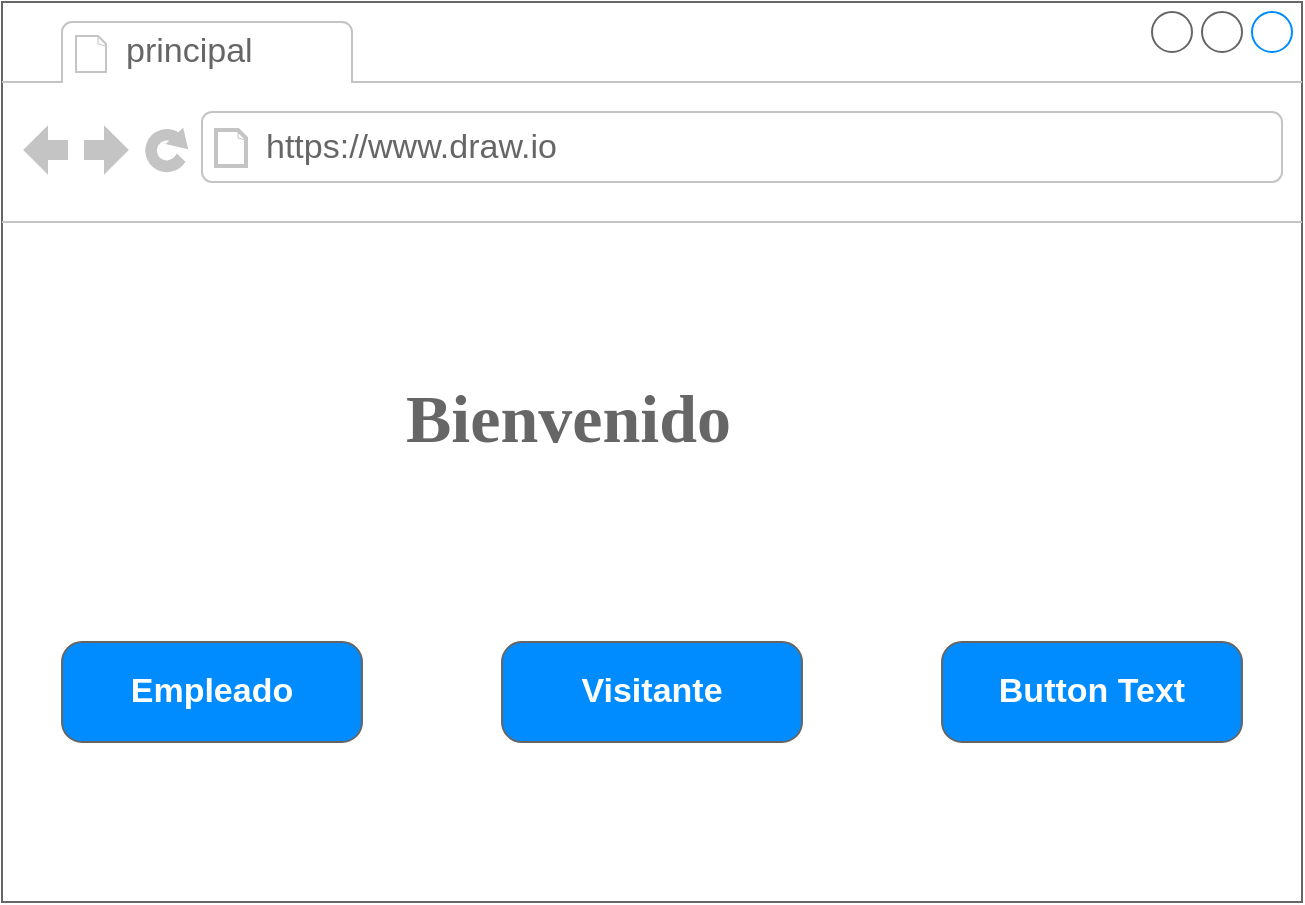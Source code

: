<mxfile version="17.4.2" type="device" pages="4"><diagram id="Tawh71bX-nFwGe6ZHgP4" name="Página-1"><mxGraphModel dx="868" dy="593" grid="1" gridSize="10" guides="1" tooltips="1" connect="1" arrows="1" fold="1" page="1" pageScale="1" pageWidth="827" pageHeight="1169" math="0" shadow="0"><root><mxCell id="0"/><mxCell id="1" parent="0"/><mxCell id="ea-DU8dyexdEUD2pb2La-1" value="" style="strokeWidth=1;shadow=0;dashed=0;align=center;html=1;shape=mxgraph.mockup.containers.browserWindow;rSize=0;strokeColor=#666666;strokeColor2=#008cff;strokeColor3=#c4c4c4;mainText=,;recursiveResize=0;" parent="1" vertex="1"><mxGeometry x="40" y="20" width="650" height="450" as="geometry"/></mxCell><mxCell id="ea-DU8dyexdEUD2pb2La-2" value="principal" style="strokeWidth=1;shadow=0;dashed=0;align=center;html=1;shape=mxgraph.mockup.containers.anchor;fontSize=17;fontColor=#666666;align=left;" parent="ea-DU8dyexdEUD2pb2La-1" vertex="1"><mxGeometry x="60" y="12" width="110" height="26" as="geometry"/></mxCell><mxCell id="ea-DU8dyexdEUD2pb2La-3" value="https://www.draw.io" style="strokeWidth=1;shadow=0;dashed=0;align=center;html=1;shape=mxgraph.mockup.containers.anchor;rSize=0;fontSize=17;fontColor=#666666;align=left;" parent="ea-DU8dyexdEUD2pb2La-1" vertex="1"><mxGeometry x="130" y="60" width="250" height="26" as="geometry"/></mxCell><mxCell id="ea-DU8dyexdEUD2pb2La-5" value="&lt;h1&gt;&lt;font face=&quot;Georgia&quot;&gt;Bienvenido&amp;nbsp;&lt;/font&gt;&lt;/h1&gt;" style="strokeWidth=1;shadow=0;dashed=0;align=center;html=1;shape=mxgraph.mockup.text.bulletedList;textColor=#666666;mainText=,,,,;textSize=17;bulletStyle=none;strokeColor=none;fillColor=none;align=left;verticalAlign=top;fontSize=17;fontColor=#666666;" parent="ea-DU8dyexdEUD2pb2La-1" vertex="1"><mxGeometry x="200" y="157.5" width="150" height="52.5" as="geometry"/></mxCell><mxCell id="ea-DU8dyexdEUD2pb2La-6" value="Empleado" style="strokeWidth=1;shadow=0;dashed=0;align=center;html=1;shape=mxgraph.mockup.buttons.button;strokeColor=#666666;fontColor=#ffffff;mainText=;buttonStyle=round;fontSize=17;fontStyle=1;fillColor=#008cff;whiteSpace=wrap;" parent="ea-DU8dyexdEUD2pb2La-1" vertex="1"><mxGeometry x="30" y="320" width="150" height="50" as="geometry"/></mxCell><mxCell id="ea-DU8dyexdEUD2pb2La-9" value="Button Text" style="strokeWidth=1;shadow=0;dashed=0;align=center;html=1;shape=mxgraph.mockup.buttons.button;strokeColor=#666666;fontColor=#ffffff;mainText=;buttonStyle=round;fontSize=17;fontStyle=1;fillColor=#008cff;whiteSpace=wrap;" parent="ea-DU8dyexdEUD2pb2La-1" vertex="1"><mxGeometry x="470" y="320" width="150" height="50" as="geometry"/></mxCell><mxCell id="ea-DU8dyexdEUD2pb2La-8" value="Visitante" style="strokeWidth=1;shadow=0;dashed=0;align=center;html=1;shape=mxgraph.mockup.buttons.button;strokeColor=#666666;fontColor=#ffffff;mainText=;buttonStyle=round;fontSize=17;fontStyle=1;fillColor=#008cff;whiteSpace=wrap;" parent="ea-DU8dyexdEUD2pb2La-1" vertex="1"><mxGeometry x="250" y="320" width="150" height="50" as="geometry"/></mxCell></root></mxGraphModel></diagram><diagram id="M00fVxVZFKAnQrOrDlRT" name="Página-2"><mxGraphModel dx="868" dy="593" grid="1" gridSize="10" guides="1" tooltips="1" connect="1" arrows="1" fold="1" page="1" pageScale="1" pageWidth="827" pageHeight="1169" math="0" shadow="0"><root><mxCell id="21Q4x4sZBLbjvsbfnH2i-0"/><mxCell id="21Q4x4sZBLbjvsbfnH2i-1" parent="21Q4x4sZBLbjvsbfnH2i-0"/><mxCell id="21Q4x4sZBLbjvsbfnH2i-2" value="" style="strokeWidth=1;shadow=0;dashed=0;align=center;html=1;shape=mxgraph.mockup.containers.browserWindow;rSize=0;strokeColor=#666666;strokeColor2=#008cff;strokeColor3=#c4c4c4;mainText=,;recursiveResize=0;" parent="21Q4x4sZBLbjvsbfnH2i-1" vertex="1"><mxGeometry x="50" y="40" width="750" height="510" as="geometry"/></mxCell><mxCell id="21Q4x4sZBLbjvsbfnH2i-3" value="empleado" style="strokeWidth=1;shadow=0;dashed=0;align=center;html=1;shape=mxgraph.mockup.containers.anchor;fontSize=17;fontColor=#666666;align=left;" parent="21Q4x4sZBLbjvsbfnH2i-2" vertex="1"><mxGeometry x="60" y="12" width="110" height="26" as="geometry"/></mxCell><mxCell id="21Q4x4sZBLbjvsbfnH2i-4" value="https://www.draw.io" style="strokeWidth=1;shadow=0;dashed=0;align=center;html=1;shape=mxgraph.mockup.containers.anchor;rSize=0;fontSize=17;fontColor=#666666;align=left;" parent="21Q4x4sZBLbjvsbfnH2i-2" vertex="1"><mxGeometry x="130" y="60" width="250" height="26" as="geometry"/></mxCell><mxCell id="Wf5j_3yJFRrofNSgaO7--0" value="" style="strokeWidth=1;shadow=0;dashed=0;align=center;html=1;shape=mxgraph.mockup.forms.rrect;rSize=0;strokeColor=#999999;fillColor=#ffffff;" vertex="1" parent="21Q4x4sZBLbjvsbfnH2i-2"><mxGeometry x="230" y="140" width="240" height="330" as="geometry"/></mxCell><mxCell id="Wf5j_3yJFRrofNSgaO7--1" value="Sign In" style="strokeWidth=1;shadow=0;dashed=0;align=center;html=1;shape=mxgraph.mockup.forms.anchor;fontSize=12;fontColor=#666666;align=left;resizeWidth=1;spacingLeft=0;" vertex="1" parent="Wf5j_3yJFRrofNSgaO7--0"><mxGeometry width="120" height="20" relative="1" as="geometry"><mxPoint x="10" y="10" as="offset"/></mxGeometry></mxCell><mxCell id="Wf5j_3yJFRrofNSgaO7--2" value="" style="shape=line;strokeColor=#ddeeff;strokeWidth=2;html=1;resizeWidth=1;" vertex="1" parent="Wf5j_3yJFRrofNSgaO7--0"><mxGeometry width="216" height="10" relative="1" as="geometry"><mxPoint x="10" y="30" as="offset"/></mxGeometry></mxCell><mxCell id="Wf5j_3yJFRrofNSgaO7--3" value="User Name:" style="strokeWidth=1;shadow=0;dashed=0;align=center;html=1;shape=mxgraph.mockup.forms.anchor;fontSize=12;fontColor=#666666;align=left;resizeWidth=1;spacingLeft=0;" vertex="1" parent="Wf5j_3yJFRrofNSgaO7--0"><mxGeometry width="120" height="20" relative="1" as="geometry"><mxPoint x="10" y="40" as="offset"/></mxGeometry></mxCell><mxCell id="Wf5j_3yJFRrofNSgaO7--4" value="johndoe" style="strokeWidth=1;shadow=0;dashed=0;align=center;html=1;shape=mxgraph.mockup.forms.rrect;rSize=0;strokeColor=#999999;fontColor=#666666;align=left;spacingLeft=5;resizeWidth=1;" vertex="1" parent="Wf5j_3yJFRrofNSgaO7--0"><mxGeometry width="180" height="25" relative="1" as="geometry"><mxPoint x="10" y="60" as="offset"/></mxGeometry></mxCell><mxCell id="Wf5j_3yJFRrofNSgaO7--5" value="Password:" style="strokeWidth=1;shadow=0;dashed=0;align=center;html=1;shape=mxgraph.mockup.forms.anchor;fontSize=12;fontColor=#666666;align=left;resizeWidth=1;spacingLeft=0;" vertex="1" parent="Wf5j_3yJFRrofNSgaO7--0"><mxGeometry width="120" height="20" relative="1" as="geometry"><mxPoint x="10" y="95" as="offset"/></mxGeometry></mxCell><mxCell id="Wf5j_3yJFRrofNSgaO7--6" value="********" style="strokeWidth=1;shadow=0;dashed=0;align=center;html=1;shape=mxgraph.mockup.forms.rrect;rSize=0;strokeColor=#999999;fontColor=#666666;align=left;spacingLeft=5;resizeWidth=1;" vertex="1" parent="Wf5j_3yJFRrofNSgaO7--0"><mxGeometry width="180" height="25" relative="1" as="geometry"><mxPoint x="10" y="115" as="offset"/></mxGeometry></mxCell><mxCell id="Wf5j_3yJFRrofNSgaO7--7" value="SIGN IN" style="strokeWidth=1;shadow=0;dashed=0;align=center;html=1;shape=mxgraph.mockup.forms.rrect;rSize=5;strokeColor=none;fontColor=#ffffff;fillColor=#66bbff;fontSize=16;fontStyle=1;" vertex="1" parent="Wf5j_3yJFRrofNSgaO7--0"><mxGeometry y="1" width="80" height="30" relative="1" as="geometry"><mxPoint x="20" y="-150" as="offset"/></mxGeometry></mxCell><mxCell id="Wf5j_3yJFRrofNSgaO7--8" value="Forgot Password?" style="strokeWidth=1;shadow=0;dashed=0;align=center;html=1;shape=mxgraph.mockup.forms.anchor;fontSize=12;fontColor=#9999ff;align=left;spacingLeft=0;fontStyle=4;resizeWidth=1;" vertex="1" parent="Wf5j_3yJFRrofNSgaO7--0"><mxGeometry y="1" width="180" height="20" relative="1" as="geometry"><mxPoint x="10" y="-110" as="offset"/></mxGeometry></mxCell><mxCell id="Wf5j_3yJFRrofNSgaO7--9" value="" style="shape=line;strokeColor=#ddeeff;strokeWidth=2;html=1;resizeWidth=1;" vertex="1" parent="Wf5j_3yJFRrofNSgaO7--0"><mxGeometry y="1" width="216" height="10" relative="1" as="geometry"><mxPoint x="10" y="-90" as="offset"/></mxGeometry></mxCell><mxCell id="Wf5j_3yJFRrofNSgaO7--10" value="New User" style="strokeWidth=1;shadow=0;dashed=0;align=center;html=1;shape=mxgraph.mockup.forms.anchor;fontSize=12;fontColor=#666666;align=left;spacingLeft=0;resizeWidth=1;" vertex="1" parent="Wf5j_3yJFRrofNSgaO7--0"><mxGeometry y="1" width="180" height="20" relative="1" as="geometry"><mxPoint x="10" y="-70" as="offset"/></mxGeometry></mxCell><mxCell id="Wf5j_3yJFRrofNSgaO7--11" value="SIGN UP" style="strokeWidth=1;shadow=0;dashed=0;align=center;html=1;shape=mxgraph.mockup.forms.rrect;rSize=5;strokeColor=none;fontColor=#ffffff;fillColor=#66bbff;fontSize=16;fontStyle=1;" vertex="1" parent="Wf5j_3yJFRrofNSgaO7--0"><mxGeometry y="1" width="80" height="30" relative="1" as="geometry"><mxPoint x="20" y="-50" as="offset"/></mxGeometry></mxCell></root></mxGraphModel></diagram><diagram id="i0FAFJOzjB88HHkz4uWS" name="Página-3"><mxGraphModel dx="868" dy="593" grid="1" gridSize="10" guides="1" tooltips="1" connect="1" arrows="1" fold="1" page="1" pageScale="1" pageWidth="827" pageHeight="1169" math="0" shadow="0"><root><mxCell id="0"/><mxCell id="1" parent="0"/><mxCell id="Q8sjY5XIsgCZpd4fAF_t-1" value="" style="strokeWidth=1;shadow=0;dashed=0;align=center;html=1;shape=mxgraph.mockup.containers.browserWindow;rSize=0;strokeColor=#666666;strokeColor2=#008cff;strokeColor3=#c4c4c4;mainText=,;recursiveResize=0;" vertex="1" parent="1"><mxGeometry x="20" y="30" width="780" height="530" as="geometry"/></mxCell><mxCell id="Q8sjY5XIsgCZpd4fAF_t-2" value="empleado" style="strokeWidth=1;shadow=0;dashed=0;align=center;html=1;shape=mxgraph.mockup.containers.anchor;fontSize=17;fontColor=#666666;align=left;" vertex="1" parent="Q8sjY5XIsgCZpd4fAF_t-1"><mxGeometry x="60" y="12" width="110" height="26" as="geometry"/></mxCell><mxCell id="Q8sjY5XIsgCZpd4fAF_t-3" value="https://www.draw.io" style="strokeWidth=1;shadow=0;dashed=0;align=center;html=1;shape=mxgraph.mockup.containers.anchor;rSize=0;fontSize=17;fontColor=#666666;align=left;" vertex="1" parent="Q8sjY5XIsgCZpd4fAF_t-1"><mxGeometry x="130" y="60" width="250" height="26" as="geometry"/></mxCell><mxCell id="Q8sjY5XIsgCZpd4fAF_t-4" value="Nombre:&lt;br&gt;&lt;br&gt;Genero:&lt;br&gt;&lt;br&gt;Edad:&lt;br&gt;&lt;br&gt;Fecha de nacimiento:&lt;br&gt;&lt;br&gt;Telefono:&lt;br&gt;&lt;br&gt;Departamento:&lt;br&gt;&lt;br&gt;Puesto:&lt;br&gt;&lt;br&gt;Correo:&amp;nbsp;&lt;br&gt;" style="strokeWidth=1;shadow=0;dashed=0;align=center;html=1;shape=mxgraph.mockup.text.bulletedList;textColor=#666666;mainText=,,,,;textSize=17;bulletStyle=none;strokeColor=none;fillColor=none;align=left;verticalAlign=top;fontSize=17;fontColor=#666666;" vertex="1" parent="Q8sjY5XIsgCZpd4fAF_t-1"><mxGeometry x="170" y="130" width="530" height="315" as="geometry"/></mxCell><mxCell id="Q8sjY5XIsgCZpd4fAF_t-5" value="" style="verticalLabelPosition=bottom;shadow=0;dashed=0;align=center;html=1;verticalAlign=top;strokeWidth=1;shape=mxgraph.mockup.containers.userMale;strokeColor=#666666;strokeColor2=#008cff;" vertex="1" parent="Q8sjY5XIsgCZpd4fAF_t-1"><mxGeometry x="60" y="170" width="100" height="100" as="geometry"/></mxCell><mxCell id="Q8sjY5XIsgCZpd4fAF_t-6" value="Daniel Perez" style="strokeWidth=1;shadow=0;dashed=0;align=center;html=1;shape=mxgraph.mockup.text.textBox;fontColor=#666666;align=left;fontSize=17;spacingLeft=4;spacingTop=-3;strokeColor=#666666;mainText=" vertex="1" parent="Q8sjY5XIsgCZpd4fAF_t-1"><mxGeometry x="270" y="140" width="150" height="20" as="geometry"/></mxCell><mxCell id="Q8sjY5XIsgCZpd4fAF_t-7" value="" style="strokeWidth=1;shadow=0;dashed=0;align=center;html=1;shape=mxgraph.mockup.forms.rrect;rSize=5;strokeColor=#999999;fillColor=#ffffff;" vertex="1" parent="Q8sjY5XIsgCZpd4fAF_t-1"><mxGeometry x="540" y="260" width="160" height="175" as="geometry"/></mxCell><mxCell id="Q8sjY5XIsgCZpd4fAF_t-8" value="October 1990" style="strokeWidth=1;shadow=0;dashed=0;align=center;html=1;shape=mxgraph.mockup.forms.anchor;fontColor=#999999;" vertex="1" parent="Q8sjY5XIsgCZpd4fAF_t-7"><mxGeometry x="30" y="8" width="100" height="20" as="geometry"/></mxCell><mxCell id="Q8sjY5XIsgCZpd4fAF_t-9" value="&lt;" style="strokeWidth=1;shadow=0;dashed=0;align=center;html=1;shape=mxgraph.mockup.forms.rrect;rSize=4;strokeColor=#999999;fontColor=#008cff;fontSize=19;fontStyle=1;" vertex="1" parent="Q8sjY5XIsgCZpd4fAF_t-7"><mxGeometry x="8" y="8" width="25" height="20" as="geometry"/></mxCell><mxCell id="Q8sjY5XIsgCZpd4fAF_t-10" value="&gt;" style="strokeWidth=1;shadow=0;dashed=0;align=center;html=1;shape=mxgraph.mockup.forms.rrect;rSize=4;strokeColor=#999999;fontColor=#008cff;fontSize=19;fontStyle=1;" vertex="1" parent="Q8sjY5XIsgCZpd4fAF_t-7"><mxGeometry x="127" y="8" width="25" height="20" as="geometry"/></mxCell><mxCell id="Q8sjY5XIsgCZpd4fAF_t-11" value="Mo" style="strokeWidth=1;shadow=0;dashed=0;align=center;html=1;shape=mxgraph.mockup.forms.anchor;fontColor=#999999;" vertex="1" parent="Q8sjY5XIsgCZpd4fAF_t-7"><mxGeometry x="10" y="28" width="20" height="20" as="geometry"/></mxCell><mxCell id="Q8sjY5XIsgCZpd4fAF_t-12" value="Tu" style="strokeWidth=1;shadow=0;dashed=0;align=center;html=1;shape=mxgraph.mockup.forms.anchor;fontColor=#999999;" vertex="1" parent="Q8sjY5XIsgCZpd4fAF_t-7"><mxGeometry x="30" y="28" width="20" height="20" as="geometry"/></mxCell><mxCell id="Q8sjY5XIsgCZpd4fAF_t-13" value="We" style="strokeWidth=1;shadow=0;dashed=0;align=center;html=1;shape=mxgraph.mockup.forms.anchor;fontColor=#999999;" vertex="1" parent="Q8sjY5XIsgCZpd4fAF_t-7"><mxGeometry x="50" y="28" width="20" height="20" as="geometry"/></mxCell><mxCell id="Q8sjY5XIsgCZpd4fAF_t-14" value="Th" style="strokeWidth=1;shadow=0;dashed=0;align=center;html=1;shape=mxgraph.mockup.forms.anchor;fontColor=#999999;" vertex="1" parent="Q8sjY5XIsgCZpd4fAF_t-7"><mxGeometry x="70" y="28" width="20" height="20" as="geometry"/></mxCell><mxCell id="Q8sjY5XIsgCZpd4fAF_t-15" value="Fr" style="strokeWidth=1;shadow=0;dashed=0;align=center;html=1;shape=mxgraph.mockup.forms.anchor;fontColor=#999999;" vertex="1" parent="Q8sjY5XIsgCZpd4fAF_t-7"><mxGeometry x="90" y="28" width="20" height="20" as="geometry"/></mxCell><mxCell id="Q8sjY5XIsgCZpd4fAF_t-16" value="Sa" style="strokeWidth=1;shadow=0;dashed=0;align=center;html=1;shape=mxgraph.mockup.forms.anchor;fontColor=#999999;" vertex="1" parent="Q8sjY5XIsgCZpd4fAF_t-7"><mxGeometry x="110" y="28" width="20" height="20" as="geometry"/></mxCell><mxCell id="Q8sjY5XIsgCZpd4fAF_t-17" value="Su" style="strokeWidth=1;shadow=0;dashed=0;align=center;html=1;shape=mxgraph.mockup.forms.anchor;fontColor=#999999;" vertex="1" parent="Q8sjY5XIsgCZpd4fAF_t-7"><mxGeometry x="130" y="28" width="20" height="20" as="geometry"/></mxCell><mxCell id="Q8sjY5XIsgCZpd4fAF_t-18" value="1" style="strokeWidth=1;shadow=0;dashed=0;align=center;html=1;shape=mxgraph.mockup.forms.rrect;rSize=0;strokeColor=#999999;fontColor=#999999;" vertex="1" parent="Q8sjY5XIsgCZpd4fAF_t-7"><mxGeometry x="10" y="48" width="20" height="20" as="geometry"/></mxCell><mxCell id="Q8sjY5XIsgCZpd4fAF_t-19" value="2" style="strokeWidth=1;shadow=0;dashed=0;align=center;html=1;shape=mxgraph.mockup.forms.rrect;rSize=0;strokeColor=#999999;fontColor=#999999;" vertex="1" parent="Q8sjY5XIsgCZpd4fAF_t-7"><mxGeometry x="30" y="48" width="20" height="20" as="geometry"/></mxCell><mxCell id="Q8sjY5XIsgCZpd4fAF_t-20" value="3" style="strokeWidth=1;shadow=0;dashed=0;align=center;html=1;shape=mxgraph.mockup.forms.rrect;rSize=0;strokeColor=#999999;fontColor=#999999;" vertex="1" parent="Q8sjY5XIsgCZpd4fAF_t-7"><mxGeometry x="50" y="48" width="20" height="20" as="geometry"/></mxCell><mxCell id="Q8sjY5XIsgCZpd4fAF_t-21" value="4" style="strokeWidth=1;shadow=0;dashed=0;align=center;html=1;shape=mxgraph.mockup.forms.rrect;rSize=0;strokeColor=#999999;fontColor=#999999;" vertex="1" parent="Q8sjY5XIsgCZpd4fAF_t-7"><mxGeometry x="70" y="48" width="20" height="20" as="geometry"/></mxCell><mxCell id="Q8sjY5XIsgCZpd4fAF_t-22" value="5" style="strokeWidth=1;shadow=0;dashed=0;align=center;html=1;shape=mxgraph.mockup.forms.rrect;rSize=0;strokeColor=#999999;fontColor=#999999;" vertex="1" parent="Q8sjY5XIsgCZpd4fAF_t-7"><mxGeometry x="90" y="48" width="20" height="20" as="geometry"/></mxCell><mxCell id="Q8sjY5XIsgCZpd4fAF_t-23" value="6" style="strokeWidth=1;shadow=0;dashed=0;align=center;html=1;shape=mxgraph.mockup.forms.rrect;rSize=0;strokeColor=#999999;fontColor=#999999;" vertex="1" parent="Q8sjY5XIsgCZpd4fAF_t-7"><mxGeometry x="110" y="48" width="20" height="20" as="geometry"/></mxCell><mxCell id="Q8sjY5XIsgCZpd4fAF_t-24" value="7" style="strokeWidth=1;shadow=0;dashed=0;align=center;html=1;shape=mxgraph.mockup.forms.rrect;rSize=0;strokeColor=#999999;fontColor=#999999;" vertex="1" parent="Q8sjY5XIsgCZpd4fAF_t-7"><mxGeometry x="130" y="48" width="20" height="20" as="geometry"/></mxCell><mxCell id="Q8sjY5XIsgCZpd4fAF_t-25" value="8" style="strokeWidth=1;shadow=0;dashed=0;align=center;html=1;shape=mxgraph.mockup.forms.rrect;rSize=0;strokeColor=#999999;fontColor=#999999;" vertex="1" parent="Q8sjY5XIsgCZpd4fAF_t-7"><mxGeometry x="10" y="68" width="20" height="20" as="geometry"/></mxCell><mxCell id="Q8sjY5XIsgCZpd4fAF_t-26" value="9" style="strokeWidth=1;shadow=0;dashed=0;align=center;html=1;shape=mxgraph.mockup.forms.rrect;rSize=0;strokeColor=#999999;fontColor=#999999;" vertex="1" parent="Q8sjY5XIsgCZpd4fAF_t-7"><mxGeometry x="30" y="68" width="20" height="20" as="geometry"/></mxCell><mxCell id="Q8sjY5XIsgCZpd4fAF_t-27" value="10" style="strokeWidth=1;shadow=0;dashed=0;align=center;html=1;shape=mxgraph.mockup.forms.rrect;rSize=0;strokeColor=#999999;fontColor=#999999;" vertex="1" parent="Q8sjY5XIsgCZpd4fAF_t-7"><mxGeometry x="50" y="68" width="20" height="20" as="geometry"/></mxCell><mxCell id="Q8sjY5XIsgCZpd4fAF_t-28" value="11" style="strokeWidth=1;shadow=0;dashed=0;align=center;html=1;shape=mxgraph.mockup.forms.rrect;rSize=0;strokeColor=#999999;fontColor=#999999;" vertex="1" parent="Q8sjY5XIsgCZpd4fAF_t-7"><mxGeometry x="70" y="68" width="20" height="20" as="geometry"/></mxCell><mxCell id="Q8sjY5XIsgCZpd4fAF_t-29" value="12" style="strokeWidth=1;shadow=0;dashed=0;align=center;html=1;shape=mxgraph.mockup.forms.rrect;rSize=0;strokeColor=#999999;fontColor=#999999;" vertex="1" parent="Q8sjY5XIsgCZpd4fAF_t-7"><mxGeometry x="90" y="68" width="20" height="20" as="geometry"/></mxCell><mxCell id="Q8sjY5XIsgCZpd4fAF_t-30" value="13" style="strokeWidth=1;shadow=0;dashed=0;align=center;html=1;shape=mxgraph.mockup.forms.rrect;rSize=0;strokeColor=#999999;fontColor=#999999;" vertex="1" parent="Q8sjY5XIsgCZpd4fAF_t-7"><mxGeometry x="110" y="68" width="20" height="20" as="geometry"/></mxCell><mxCell id="Q8sjY5XIsgCZpd4fAF_t-31" value="14" style="strokeWidth=1;shadow=0;dashed=0;align=center;html=1;shape=mxgraph.mockup.forms.rrect;rSize=0;strokeColor=#999999;fontColor=#999999;" vertex="1" parent="Q8sjY5XIsgCZpd4fAF_t-7"><mxGeometry x="130" y="68" width="20" height="20" as="geometry"/></mxCell><mxCell id="Q8sjY5XIsgCZpd4fAF_t-32" value="15" style="strokeWidth=1;shadow=0;dashed=0;align=center;html=1;shape=mxgraph.mockup.forms.rrect;rSize=0;strokeColor=#999999;fontColor=#999999;" vertex="1" parent="Q8sjY5XIsgCZpd4fAF_t-7"><mxGeometry x="10" y="88" width="20" height="20" as="geometry"/></mxCell><mxCell id="Q8sjY5XIsgCZpd4fAF_t-33" value="16" style="strokeWidth=1;shadow=0;dashed=0;align=center;html=1;shape=mxgraph.mockup.forms.rrect;rSize=0;strokeColor=#999999;fontColor=#999999;" vertex="1" parent="Q8sjY5XIsgCZpd4fAF_t-7"><mxGeometry x="30" y="88" width="20" height="20" as="geometry"/></mxCell><mxCell id="Q8sjY5XIsgCZpd4fAF_t-34" value="17" style="strokeWidth=1;shadow=0;dashed=0;align=center;html=1;shape=mxgraph.mockup.forms.rrect;rSize=0;strokeColor=#999999;fontColor=#999999;" vertex="1" parent="Q8sjY5XIsgCZpd4fAF_t-7"><mxGeometry x="50" y="88" width="20" height="20" as="geometry"/></mxCell><mxCell id="Q8sjY5XIsgCZpd4fAF_t-35" value="18" style="strokeWidth=1;shadow=0;dashed=0;align=center;html=1;shape=mxgraph.mockup.forms.rrect;rSize=0;strokeColor=#999999;fontColor=#999999;" vertex="1" parent="Q8sjY5XIsgCZpd4fAF_t-7"><mxGeometry x="70" y="88" width="20" height="20" as="geometry"/></mxCell><mxCell id="Q8sjY5XIsgCZpd4fAF_t-36" value="19" style="strokeWidth=1;shadow=0;dashed=0;align=center;html=1;shape=mxgraph.mockup.forms.rrect;rSize=0;strokeColor=#999999;fontColor=#999999;" vertex="1" parent="Q8sjY5XIsgCZpd4fAF_t-7"><mxGeometry x="90" y="88" width="20" height="20" as="geometry"/></mxCell><mxCell id="Q8sjY5XIsgCZpd4fAF_t-37" value="20" style="strokeWidth=1;shadow=0;dashed=0;align=center;html=1;shape=mxgraph.mockup.forms.rrect;rSize=0;strokeColor=#999999;fontColor=#999999;" vertex="1" parent="Q8sjY5XIsgCZpd4fAF_t-7"><mxGeometry x="110" y="88" width="20" height="20" as="geometry"/></mxCell><mxCell id="Q8sjY5XIsgCZpd4fAF_t-38" value="21" style="strokeWidth=1;shadow=0;dashed=0;align=center;html=1;shape=mxgraph.mockup.forms.rrect;rSize=0;strokeColor=#999999;fontColor=#999999;" vertex="1" parent="Q8sjY5XIsgCZpd4fAF_t-7"><mxGeometry x="130" y="88" width="20" height="20" as="geometry"/></mxCell><mxCell id="Q8sjY5XIsgCZpd4fAF_t-39" value="22" style="strokeWidth=1;shadow=0;dashed=0;align=center;html=1;shape=mxgraph.mockup.forms.rrect;rSize=0;strokeColor=#999999;fontColor=#999999;" vertex="1" parent="Q8sjY5XIsgCZpd4fAF_t-7"><mxGeometry x="10" y="108" width="20" height="20" as="geometry"/></mxCell><mxCell id="Q8sjY5XIsgCZpd4fAF_t-40" value="23" style="strokeWidth=1;shadow=0;dashed=0;align=center;html=1;shape=mxgraph.mockup.forms.rrect;rSize=0;strokeColor=#999999;fontColor=#999999;" vertex="1" parent="Q8sjY5XIsgCZpd4fAF_t-7"><mxGeometry x="30" y="108" width="20" height="20" as="geometry"/></mxCell><mxCell id="Q8sjY5XIsgCZpd4fAF_t-41" value="25" style="strokeWidth=1;shadow=0;dashed=0;align=center;html=1;shape=mxgraph.mockup.forms.rrect;rSize=0;strokeColor=#999999;fontColor=#999999;" vertex="1" parent="Q8sjY5XIsgCZpd4fAF_t-7"><mxGeometry x="70" y="108" width="20" height="20" as="geometry"/></mxCell><mxCell id="Q8sjY5XIsgCZpd4fAF_t-42" value="26" style="strokeWidth=1;shadow=0;dashed=0;align=center;html=1;shape=mxgraph.mockup.forms.rrect;rSize=0;strokeColor=#999999;fontColor=#999999;" vertex="1" parent="Q8sjY5XIsgCZpd4fAF_t-7"><mxGeometry x="90" y="108" width="20" height="20" as="geometry"/></mxCell><mxCell id="Q8sjY5XIsgCZpd4fAF_t-43" value="27" style="strokeWidth=1;shadow=0;dashed=0;align=center;html=1;shape=mxgraph.mockup.forms.rrect;rSize=0;strokeColor=#999999;fontColor=#999999;" vertex="1" parent="Q8sjY5XIsgCZpd4fAF_t-7"><mxGeometry x="110" y="108" width="20" height="20" as="geometry"/></mxCell><mxCell id="Q8sjY5XIsgCZpd4fAF_t-44" value="28" style="strokeWidth=1;shadow=0;dashed=0;align=center;html=1;shape=mxgraph.mockup.forms.rrect;rSize=0;strokeColor=#999999;fontColor=#999999;" vertex="1" parent="Q8sjY5XIsgCZpd4fAF_t-7"><mxGeometry x="130" y="108" width="20" height="20" as="geometry"/></mxCell><mxCell id="Q8sjY5XIsgCZpd4fAF_t-45" value="29" style="strokeWidth=1;shadow=0;dashed=0;align=center;html=1;shape=mxgraph.mockup.forms.rrect;rSize=0;strokeColor=#999999;fontColor=#999999;" vertex="1" parent="Q8sjY5XIsgCZpd4fAF_t-7"><mxGeometry x="10" y="128" width="20" height="20" as="geometry"/></mxCell><mxCell id="Q8sjY5XIsgCZpd4fAF_t-46" value="30" style="strokeWidth=1;shadow=0;dashed=0;align=center;html=1;shape=mxgraph.mockup.forms.rrect;rSize=0;strokeColor=#999999;fontColor=#999999;" vertex="1" parent="Q8sjY5XIsgCZpd4fAF_t-7"><mxGeometry x="30" y="128" width="20" height="20" as="geometry"/></mxCell><mxCell id="Q8sjY5XIsgCZpd4fAF_t-47" value="31" style="strokeWidth=1;shadow=0;dashed=0;align=center;html=1;shape=mxgraph.mockup.forms.rrect;rSize=0;strokeColor=#999999;fontColor=#999999;" vertex="1" parent="Q8sjY5XIsgCZpd4fAF_t-7"><mxGeometry x="50" y="128" width="20" height="20" as="geometry"/></mxCell><mxCell id="Q8sjY5XIsgCZpd4fAF_t-48" value="1" style="strokeWidth=1;shadow=0;dashed=0;align=center;html=1;shape=mxgraph.mockup.forms.rrect;rSize=0;strokeColor=#999999;fontColor=#999999;fillColor=#ddeeff;" vertex="1" parent="Q8sjY5XIsgCZpd4fAF_t-7"><mxGeometry x="70" y="128" width="20" height="20" as="geometry"/></mxCell><mxCell id="Q8sjY5XIsgCZpd4fAF_t-49" value="2" style="strokeWidth=1;shadow=0;dashed=0;align=center;html=1;shape=mxgraph.mockup.forms.rrect;rSize=0;strokeColor=#999999;fontColor=#999999;fillColor=#ddeeff;" vertex="1" parent="Q8sjY5XIsgCZpd4fAF_t-7"><mxGeometry x="90" y="128" width="20" height="20" as="geometry"/></mxCell><mxCell id="Q8sjY5XIsgCZpd4fAF_t-50" value="3" style="strokeWidth=1;shadow=0;dashed=0;align=center;html=1;shape=mxgraph.mockup.forms.rrect;rSize=0;strokeColor=#999999;fontColor=#999999;fillColor=#ddeeff;" vertex="1" parent="Q8sjY5XIsgCZpd4fAF_t-7"><mxGeometry x="110" y="128" width="20" height="20" as="geometry"/></mxCell><mxCell id="Q8sjY5XIsgCZpd4fAF_t-51" value="4" style="strokeWidth=1;shadow=0;dashed=0;align=center;html=1;shape=mxgraph.mockup.forms.rrect;rSize=0;strokeColor=#999999;fontColor=#999999;fillColor=#ddeeff;" vertex="1" parent="Q8sjY5XIsgCZpd4fAF_t-7"><mxGeometry x="130" y="128" width="20" height="20" as="geometry"/></mxCell><mxCell id="Q8sjY5XIsgCZpd4fAF_t-52" value="5" style="strokeWidth=1;shadow=0;dashed=0;align=center;html=1;shape=mxgraph.mockup.forms.rrect;rSize=0;strokeColor=#999999;fontColor=#999999;fillColor=#ddeeff;" vertex="1" parent="Q8sjY5XIsgCZpd4fAF_t-7"><mxGeometry x="10" y="148" width="20" height="20" as="geometry"/></mxCell><mxCell id="Q8sjY5XIsgCZpd4fAF_t-53" value="6" style="strokeWidth=1;shadow=0;dashed=0;align=center;html=1;shape=mxgraph.mockup.forms.rrect;rSize=0;strokeColor=#999999;fontColor=#999999;fillColor=#ddeeff;" vertex="1" parent="Q8sjY5XIsgCZpd4fAF_t-7"><mxGeometry x="30" y="148" width="20" height="20" as="geometry"/></mxCell><mxCell id="Q8sjY5XIsgCZpd4fAF_t-54" value="7" style="strokeWidth=1;shadow=0;dashed=0;align=center;html=1;shape=mxgraph.mockup.forms.rrect;rSize=0;strokeColor=#999999;fontColor=#999999;fillColor=#ddeeff;" vertex="1" parent="Q8sjY5XIsgCZpd4fAF_t-7"><mxGeometry x="50" y="148" width="20" height="20" as="geometry"/></mxCell><mxCell id="Q8sjY5XIsgCZpd4fAF_t-55" value="8" style="strokeWidth=1;shadow=0;dashed=0;align=center;html=1;shape=mxgraph.mockup.forms.rrect;rSize=0;strokeColor=#999999;fontColor=#999999;fillColor=#ddeeff;" vertex="1" parent="Q8sjY5XIsgCZpd4fAF_t-7"><mxGeometry x="70" y="148" width="20" height="20" as="geometry"/></mxCell><mxCell id="Q8sjY5XIsgCZpd4fAF_t-56" value="9" style="strokeWidth=1;shadow=0;dashed=0;align=center;html=1;shape=mxgraph.mockup.forms.rrect;rSize=0;strokeColor=#999999;fontColor=#999999;fillColor=#ddeeff;" vertex="1" parent="Q8sjY5XIsgCZpd4fAF_t-7"><mxGeometry x="90" y="148" width="20" height="20" as="geometry"/></mxCell><mxCell id="Q8sjY5XIsgCZpd4fAF_t-57" value="10" style="strokeWidth=1;shadow=0;dashed=0;align=center;html=1;shape=mxgraph.mockup.forms.rrect;rSize=0;strokeColor=#999999;fontColor=#999999;fillColor=#ddeeff;" vertex="1" parent="Q8sjY5XIsgCZpd4fAF_t-7"><mxGeometry x="110" y="148" width="20" height="20" as="geometry"/></mxCell><mxCell id="Q8sjY5XIsgCZpd4fAF_t-58" value="11" style="strokeWidth=1;shadow=0;dashed=0;align=center;html=1;shape=mxgraph.mockup.forms.rrect;rSize=0;strokeColor=#999999;fontColor=#999999;fillColor=#ddeeff;" vertex="1" parent="Q8sjY5XIsgCZpd4fAF_t-7"><mxGeometry x="130" y="148" width="20" height="20" as="geometry"/></mxCell><mxCell id="Q8sjY5XIsgCZpd4fAF_t-59" value="24" style="strokeWidth=1;shadow=0;dashed=0;align=center;html=1;shape=mxgraph.mockup.forms.rrect;rSize=0;strokeColor=#ff0000;fontColor=#ffffff;strokeWidth=2;fillColor=#008cff;" vertex="1" parent="Q8sjY5XIsgCZpd4fAF_t-7"><mxGeometry x="50" y="108" width="20" height="20" as="geometry"/></mxCell><mxCell id="Q8sjY5XIsgCZpd4fAF_t-65" value="daniel_perez@hotmail.com" style="strokeWidth=1;shadow=0;dashed=0;align=center;html=1;shape=mxgraph.mockup.text.textBox;fontColor=#666666;align=left;fontSize=17;spacingLeft=4;spacingTop=-3;strokeColor=#666666;mainText=" vertex="1" parent="Q8sjY5XIsgCZpd4fAF_t-1"><mxGeometry x="250" y="425" width="260" height="20" as="geometry"/></mxCell><mxCell id="Q8sjY5XIsgCZpd4fAF_t-64" value="supervisor&amp;nbsp;" style="strokeWidth=1;shadow=0;dashed=0;align=center;html=1;shape=mxgraph.mockup.text.textBox;fontColor=#666666;align=left;fontSize=17;spacingLeft=4;spacingTop=-3;strokeColor=#666666;mainText=" vertex="1" parent="Q8sjY5XIsgCZpd4fAF_t-1"><mxGeometry x="250" y="380" width="150" height="20" as="geometry"/></mxCell><mxCell id="Q8sjY5XIsgCZpd4fAF_t-63" value="Recursos Humanos" style="strokeWidth=1;shadow=0;dashed=0;align=center;html=1;shape=mxgraph.mockup.text.textBox;fontColor=#666666;align=left;fontSize=17;spacingLeft=4;spacingTop=-3;strokeColor=#666666;mainText=" vertex="1" parent="Q8sjY5XIsgCZpd4fAF_t-1"><mxGeometry x="290" y="337.5" width="160" height="20" as="geometry"/></mxCell><mxCell id="Q8sjY5XIsgCZpd4fAF_t-62" value="55 12345678" style="strokeWidth=1;shadow=0;dashed=0;align=center;html=1;shape=mxgraph.mockup.text.textBox;fontColor=#666666;align=left;fontSize=17;spacingLeft=4;spacingTop=-3;strokeColor=#666666;mainText=" vertex="1" parent="Q8sjY5XIsgCZpd4fAF_t-1"><mxGeometry x="270" y="300" width="150" height="20" as="geometry"/></mxCell><mxCell id="Q8sjY5XIsgCZpd4fAF_t-61" value="24/10/1990" style="strokeWidth=1;shadow=0;dashed=0;align=center;html=1;shape=mxgraph.mockup.text.textBox;fontColor=#666666;align=left;fontSize=17;spacingLeft=4;spacingTop=-3;strokeColor=#666666;mainText=" vertex="1" parent="Q8sjY5XIsgCZpd4fAF_t-1"><mxGeometry x="340" y="255" width="90" height="20" as="geometry"/></mxCell><mxCell id="Q8sjY5XIsgCZpd4fAF_t-60" value="23 años" style="strokeWidth=1;shadow=0;dashed=0;align=center;html=1;shape=mxgraph.mockup.text.textBox;fontColor=#666666;align=left;fontSize=17;spacingLeft=4;spacingTop=-3;strokeColor=#666666;mainText=" vertex="1" parent="Q8sjY5XIsgCZpd4fAF_t-1"><mxGeometry x="260" y="220" width="80" height="20" as="geometry"/></mxCell><mxCell id="Q8sjY5XIsgCZpd4fAF_t-66" value="Masculino" style="strokeWidth=1;shadow=0;dashed=0;align=center;html=1;shape=mxgraph.mockup.text.textBox;fontColor=#666666;align=left;fontSize=17;spacingLeft=4;spacingTop=-3;strokeColor=#666666;mainText=" vertex="1" parent="Q8sjY5XIsgCZpd4fAF_t-1"><mxGeometry x="260" y="170" width="150" height="20" as="geometry"/></mxCell><mxCell id="rohNeDmyN5_l28AECYiZ-1" value="" style="verticalLabelPosition=bottom;shadow=0;dashed=0;align=center;html=1;verticalAlign=top;strokeWidth=1;shape=mxgraph.mockup.misc.mail2;strokeColor=#999999;" vertex="1" parent="Q8sjY5XIsgCZpd4fAF_t-1"><mxGeometry x="600" y="150" width="80" height="40" as="geometry"/></mxCell></root></mxGraphModel></diagram><diagram id="0aVVryKeNMcUmpquNV59" name="Página-4"><mxGraphModel dx="914" dy="624" grid="1" gridSize="10" guides="1" tooltips="1" connect="1" arrows="1" fold="1" page="1" pageScale="1" pageWidth="827" pageHeight="1169" math="0" shadow="0"><root><mxCell id="0"/><mxCell id="1" parent="0"/><mxCell id="nfWDoW3Twg7gEpuilxV_-1" value="" style="strokeWidth=1;shadow=0;dashed=0;align=center;html=1;shape=mxgraph.mockup.containers.browserWindow;rSize=0;strokeColor=#666666;strokeColor2=#008cff;strokeColor3=#c4c4c4;mainText=,;recursiveResize=0;" vertex="1" parent="1"><mxGeometry x="29" y="5" width="781" height="595" as="geometry"/></mxCell><mxCell id="nfWDoW3Twg7gEpuilxV_-2" value="visitantes" style="strokeWidth=1;shadow=0;dashed=0;align=center;html=1;shape=mxgraph.mockup.containers.anchor;fontSize=17;fontColor=#666666;align=left;" vertex="1" parent="nfWDoW3Twg7gEpuilxV_-1"><mxGeometry x="60" y="12" width="110" height="26" as="geometry"/></mxCell><mxCell id="nfWDoW3Twg7gEpuilxV_-3" value="https://www.draw.io" style="strokeWidth=1;shadow=0;dashed=0;align=center;html=1;shape=mxgraph.mockup.containers.anchor;rSize=0;fontSize=17;fontColor=#666666;align=left;" vertex="1" parent="nfWDoW3Twg7gEpuilxV_-1"><mxGeometry x="130" y="60" width="250" height="26" as="geometry"/></mxCell><mxCell id="Lv2uu2bhfBoiMrwebq6O-1" value="generar" style="strokeWidth=1;shadow=0;dashed=0;align=center;html=1;shape=mxgraph.mockup.buttons.button;strokeColor=#666666;fontColor=#ffffff;mainText=;buttonStyle=round;fontSize=17;fontStyle=1;fillColor=#008cff;whiteSpace=wrap;" vertex="1" parent="nfWDoW3Twg7gEpuilxV_-1"><mxGeometry x="51" y="515" width="150" height="50" as="geometry"/></mxCell><mxCell id="Lv2uu2bhfBoiMrwebq6O-2" value="cancelar" style="strokeWidth=1;shadow=0;dashed=0;align=center;html=1;shape=mxgraph.mockup.buttons.button;strokeColor=#666666;fontColor=#ffffff;mainText=;buttonStyle=round;fontSize=17;fontStyle=1;fillColor=#008cff;whiteSpace=wrap;" vertex="1" parent="nfWDoW3Twg7gEpuilxV_-1"><mxGeometry x="551" y="515" width="150" height="50" as="geometry"/></mxCell><mxCell id="gdkxdd4Q75EU82n0q3YG-2" value="" style="verticalLabelPosition=bottom;shadow=0;dashed=0;align=center;html=1;verticalAlign=top;strokeWidth=1;shape=mxgraph.mockup.containers.userMale;strokeColor=#666666;strokeColor2=#008cff;" vertex="1" parent="nfWDoW3Twg7gEpuilxV_-1"><mxGeometry x="41" y="155" width="100" height="100" as="geometry"/></mxCell><mxCell id="gdkxdd4Q75EU82n0q3YG-1" value="Nombre:&lt;br&gt;&lt;br&gt;Genero:&lt;br&gt;&lt;br&gt;Edad:&lt;br&gt;&lt;br&gt;Fecha de nacimiento:&lt;br&gt;&lt;br&gt;Telefono:&lt;br&gt;&lt;br&gt;Correo:&amp;nbsp;&lt;br&gt;&lt;br&gt;Departamento:&lt;br&gt;&lt;br&gt;Con quien&lt;br&gt;&lt;br&gt;fecha de visita:&amp;nbsp; &amp;nbsp; &amp;nbsp; &amp;nbsp; &amp;nbsp; &amp;nbsp; &amp;nbsp; &amp;nbsp; &amp;nbsp; &amp;nbsp; &amp;nbsp; &amp;nbsp; &amp;nbsp; &amp;nbsp; &amp;nbsp;hora de visita:&lt;br&gt;&lt;br&gt;:" style="strokeWidth=1;shadow=0;dashed=0;align=center;html=1;shape=mxgraph.mockup.text.bulletedList;textColor=#666666;mainText=,,,,;textSize=17;bulletStyle=none;strokeColor=none;fillColor=none;align=left;verticalAlign=top;fontSize=17;fontColor=#666666;" vertex="1" parent="1"><mxGeometry x="200" y="130" width="537" height="365" as="geometry"/></mxCell><mxCell id="gdkxdd4Q75EU82n0q3YG-5" value="seleccionar" style="strokeWidth=1;shadow=0;dashed=0;align=center;html=1;shape=mxgraph.mockup.forms.comboBox;strokeColor=#999999;fillColor=#ddeeff;align=left;fillColor2=#aaddff;mainText=;fontColor=#666666;fontSize=17;spacingLeft=3;" vertex="1" parent="1"><mxGeometry x="320" y="420" width="150" height="30" as="geometry"/></mxCell><mxCell id="gdkxdd4Q75EU82n0q3YG-6" value="seleccionar" style="strokeWidth=1;shadow=0;dashed=0;align=center;html=1;shape=mxgraph.mockup.forms.comboBox;strokeColor=#999999;fillColor=#ddeeff;align=left;fillColor2=#aaddff;mainText=;fontColor=#666666;fontSize=17;spacingLeft=3;" vertex="1" parent="1"><mxGeometry x="320" y="370" width="150" height="30" as="geometry"/></mxCell><mxCell id="gdkxdd4Q75EU82n0q3YG-7" value="dd/mm/aa" style="strokeWidth=1;shadow=0;dashed=0;align=center;html=1;shape=mxgraph.mockup.text.textBox;fontColor=#666666;align=left;fontSize=17;spacingLeft=4;spacingTop=-3;strokeColor=#666666;mainText=" vertex="1" parent="1"><mxGeometry x="330" y="460" width="120" height="30" as="geometry"/></mxCell><mxCell id="gdkxdd4Q75EU82n0q3YG-9" value="selecciona" style="strokeWidth=1;shadow=0;dashed=0;align=center;html=1;shape=mxgraph.mockup.forms.comboBox;strokeColor=#999999;fillColor=#ddeeff;align=left;fillColor2=#aaddff;mainText=;fontColor=#666666;fontSize=17;spacingLeft=3;" vertex="1" parent="1"><mxGeometry x="580" y="460" width="150" height="30" as="geometry"/></mxCell><mxCell id="gdkxdd4Q75EU82n0q3YG-10" value="" style="strokeWidth=1;shadow=0;dashed=0;align=center;html=1;shape=mxgraph.mockup.forms.rrect;rSize=5;strokeColor=#999999;fillColor=#ffffff;" vertex="1" parent="1"><mxGeometry x="520" y="200" width="160" height="175" as="geometry"/></mxCell><mxCell id="gdkxdd4Q75EU82n0q3YG-11" value="October 2014" style="strokeWidth=1;shadow=0;dashed=0;align=center;html=1;shape=mxgraph.mockup.forms.anchor;fontColor=#999999;" vertex="1" parent="gdkxdd4Q75EU82n0q3YG-10"><mxGeometry x="30" y="8" width="100" height="20" as="geometry"/></mxCell><mxCell id="gdkxdd4Q75EU82n0q3YG-12" value="&lt;" style="strokeWidth=1;shadow=0;dashed=0;align=center;html=1;shape=mxgraph.mockup.forms.rrect;rSize=4;strokeColor=#999999;fontColor=#008cff;fontSize=19;fontStyle=1;" vertex="1" parent="gdkxdd4Q75EU82n0q3YG-10"><mxGeometry x="8" y="8" width="25" height="20" as="geometry"/></mxCell><mxCell id="gdkxdd4Q75EU82n0q3YG-13" value="&gt;" style="strokeWidth=1;shadow=0;dashed=0;align=center;html=1;shape=mxgraph.mockup.forms.rrect;rSize=4;strokeColor=#999999;fontColor=#008cff;fontSize=19;fontStyle=1;" vertex="1" parent="gdkxdd4Q75EU82n0q3YG-10"><mxGeometry x="127" y="8" width="25" height="20" as="geometry"/></mxCell><mxCell id="gdkxdd4Q75EU82n0q3YG-14" value="Mo" style="strokeWidth=1;shadow=0;dashed=0;align=center;html=1;shape=mxgraph.mockup.forms.anchor;fontColor=#999999;" vertex="1" parent="gdkxdd4Q75EU82n0q3YG-10"><mxGeometry x="10" y="28" width="20" height="20" as="geometry"/></mxCell><mxCell id="gdkxdd4Q75EU82n0q3YG-15" value="Tu" style="strokeWidth=1;shadow=0;dashed=0;align=center;html=1;shape=mxgraph.mockup.forms.anchor;fontColor=#999999;" vertex="1" parent="gdkxdd4Q75EU82n0q3YG-10"><mxGeometry x="30" y="28" width="20" height="20" as="geometry"/></mxCell><mxCell id="gdkxdd4Q75EU82n0q3YG-16" value="We" style="strokeWidth=1;shadow=0;dashed=0;align=center;html=1;shape=mxgraph.mockup.forms.anchor;fontColor=#999999;" vertex="1" parent="gdkxdd4Q75EU82n0q3YG-10"><mxGeometry x="50" y="28" width="20" height="20" as="geometry"/></mxCell><mxCell id="gdkxdd4Q75EU82n0q3YG-17" value="Th" style="strokeWidth=1;shadow=0;dashed=0;align=center;html=1;shape=mxgraph.mockup.forms.anchor;fontColor=#999999;" vertex="1" parent="gdkxdd4Q75EU82n0q3YG-10"><mxGeometry x="70" y="28" width="20" height="20" as="geometry"/></mxCell><mxCell id="gdkxdd4Q75EU82n0q3YG-18" value="Fr" style="strokeWidth=1;shadow=0;dashed=0;align=center;html=1;shape=mxgraph.mockup.forms.anchor;fontColor=#999999;" vertex="1" parent="gdkxdd4Q75EU82n0q3YG-10"><mxGeometry x="90" y="28" width="20" height="20" as="geometry"/></mxCell><mxCell id="gdkxdd4Q75EU82n0q3YG-19" value="Sa" style="strokeWidth=1;shadow=0;dashed=0;align=center;html=1;shape=mxgraph.mockup.forms.anchor;fontColor=#999999;" vertex="1" parent="gdkxdd4Q75EU82n0q3YG-10"><mxGeometry x="110" y="28" width="20" height="20" as="geometry"/></mxCell><mxCell id="gdkxdd4Q75EU82n0q3YG-20" value="Su" style="strokeWidth=1;shadow=0;dashed=0;align=center;html=1;shape=mxgraph.mockup.forms.anchor;fontColor=#999999;" vertex="1" parent="gdkxdd4Q75EU82n0q3YG-10"><mxGeometry x="130" y="28" width="20" height="20" as="geometry"/></mxCell><mxCell id="gdkxdd4Q75EU82n0q3YG-21" value="1" style="strokeWidth=1;shadow=0;dashed=0;align=center;html=1;shape=mxgraph.mockup.forms.rrect;rSize=0;strokeColor=#999999;fontColor=#999999;" vertex="1" parent="gdkxdd4Q75EU82n0q3YG-10"><mxGeometry x="10" y="48" width="20" height="20" as="geometry"/></mxCell><mxCell id="gdkxdd4Q75EU82n0q3YG-22" value="2" style="strokeWidth=1;shadow=0;dashed=0;align=center;html=1;shape=mxgraph.mockup.forms.rrect;rSize=0;strokeColor=#999999;fontColor=#999999;" vertex="1" parent="gdkxdd4Q75EU82n0q3YG-10"><mxGeometry x="30" y="48" width="20" height="20" as="geometry"/></mxCell><mxCell id="gdkxdd4Q75EU82n0q3YG-23" value="3" style="strokeWidth=1;shadow=0;dashed=0;align=center;html=1;shape=mxgraph.mockup.forms.rrect;rSize=0;strokeColor=#999999;fontColor=#999999;" vertex="1" parent="gdkxdd4Q75EU82n0q3YG-10"><mxGeometry x="50" y="48" width="20" height="20" as="geometry"/></mxCell><mxCell id="gdkxdd4Q75EU82n0q3YG-24" value="4" style="strokeWidth=1;shadow=0;dashed=0;align=center;html=1;shape=mxgraph.mockup.forms.rrect;rSize=0;strokeColor=#999999;fontColor=#999999;" vertex="1" parent="gdkxdd4Q75EU82n0q3YG-10"><mxGeometry x="70" y="48" width="20" height="20" as="geometry"/></mxCell><mxCell id="gdkxdd4Q75EU82n0q3YG-25" value="5" style="strokeWidth=1;shadow=0;dashed=0;align=center;html=1;shape=mxgraph.mockup.forms.rrect;rSize=0;strokeColor=#999999;fontColor=#999999;" vertex="1" parent="gdkxdd4Q75EU82n0q3YG-10"><mxGeometry x="90" y="48" width="20" height="20" as="geometry"/></mxCell><mxCell id="gdkxdd4Q75EU82n0q3YG-26" value="6" style="strokeWidth=1;shadow=0;dashed=0;align=center;html=1;shape=mxgraph.mockup.forms.rrect;rSize=0;strokeColor=#999999;fontColor=#999999;" vertex="1" parent="gdkxdd4Q75EU82n0q3YG-10"><mxGeometry x="110" y="48" width="20" height="20" as="geometry"/></mxCell><mxCell id="gdkxdd4Q75EU82n0q3YG-27" value="7" style="strokeWidth=1;shadow=0;dashed=0;align=center;html=1;shape=mxgraph.mockup.forms.rrect;rSize=0;strokeColor=#999999;fontColor=#999999;" vertex="1" parent="gdkxdd4Q75EU82n0q3YG-10"><mxGeometry x="130" y="48" width="20" height="20" as="geometry"/></mxCell><mxCell id="gdkxdd4Q75EU82n0q3YG-28" value="8" style="strokeWidth=1;shadow=0;dashed=0;align=center;html=1;shape=mxgraph.mockup.forms.rrect;rSize=0;strokeColor=#999999;fontColor=#999999;" vertex="1" parent="gdkxdd4Q75EU82n0q3YG-10"><mxGeometry x="10" y="68" width="20" height="20" as="geometry"/></mxCell><mxCell id="gdkxdd4Q75EU82n0q3YG-29" value="9" style="strokeWidth=1;shadow=0;dashed=0;align=center;html=1;shape=mxgraph.mockup.forms.rrect;rSize=0;strokeColor=#999999;fontColor=#999999;" vertex="1" parent="gdkxdd4Q75EU82n0q3YG-10"><mxGeometry x="30" y="68" width="20" height="20" as="geometry"/></mxCell><mxCell id="gdkxdd4Q75EU82n0q3YG-30" value="10" style="strokeWidth=1;shadow=0;dashed=0;align=center;html=1;shape=mxgraph.mockup.forms.rrect;rSize=0;strokeColor=#999999;fontColor=#999999;" vertex="1" parent="gdkxdd4Q75EU82n0q3YG-10"><mxGeometry x="50" y="68" width="20" height="20" as="geometry"/></mxCell><mxCell id="gdkxdd4Q75EU82n0q3YG-31" value="11" style="strokeWidth=1;shadow=0;dashed=0;align=center;html=1;shape=mxgraph.mockup.forms.rrect;rSize=0;strokeColor=#999999;fontColor=#999999;" vertex="1" parent="gdkxdd4Q75EU82n0q3YG-10"><mxGeometry x="70" y="68" width="20" height="20" as="geometry"/></mxCell><mxCell id="gdkxdd4Q75EU82n0q3YG-32" value="12" style="strokeWidth=1;shadow=0;dashed=0;align=center;html=1;shape=mxgraph.mockup.forms.rrect;rSize=0;strokeColor=#999999;fontColor=#999999;" vertex="1" parent="gdkxdd4Q75EU82n0q3YG-10"><mxGeometry x="90" y="68" width="20" height="20" as="geometry"/></mxCell><mxCell id="gdkxdd4Q75EU82n0q3YG-33" value="13" style="strokeWidth=1;shadow=0;dashed=0;align=center;html=1;shape=mxgraph.mockup.forms.rrect;rSize=0;strokeColor=#999999;fontColor=#999999;" vertex="1" parent="gdkxdd4Q75EU82n0q3YG-10"><mxGeometry x="110" y="68" width="20" height="20" as="geometry"/></mxCell><mxCell id="gdkxdd4Q75EU82n0q3YG-34" value="14" style="strokeWidth=1;shadow=0;dashed=0;align=center;html=1;shape=mxgraph.mockup.forms.rrect;rSize=0;strokeColor=#999999;fontColor=#999999;" vertex="1" parent="gdkxdd4Q75EU82n0q3YG-10"><mxGeometry x="130" y="68" width="20" height="20" as="geometry"/></mxCell><mxCell id="gdkxdd4Q75EU82n0q3YG-35" value="15" style="strokeWidth=1;shadow=0;dashed=0;align=center;html=1;shape=mxgraph.mockup.forms.rrect;rSize=0;strokeColor=#999999;fontColor=#999999;" vertex="1" parent="gdkxdd4Q75EU82n0q3YG-10"><mxGeometry x="10" y="88" width="20" height="20" as="geometry"/></mxCell><mxCell id="gdkxdd4Q75EU82n0q3YG-36" value="16" style="strokeWidth=1;shadow=0;dashed=0;align=center;html=1;shape=mxgraph.mockup.forms.rrect;rSize=0;strokeColor=#999999;fontColor=#999999;" vertex="1" parent="gdkxdd4Q75EU82n0q3YG-10"><mxGeometry x="30" y="88" width="20" height="20" as="geometry"/></mxCell><mxCell id="gdkxdd4Q75EU82n0q3YG-37" value="17" style="strokeWidth=1;shadow=0;dashed=0;align=center;html=1;shape=mxgraph.mockup.forms.rrect;rSize=0;strokeColor=#999999;fontColor=#999999;" vertex="1" parent="gdkxdd4Q75EU82n0q3YG-10"><mxGeometry x="50" y="88" width="20" height="20" as="geometry"/></mxCell><mxCell id="gdkxdd4Q75EU82n0q3YG-38" value="18" style="strokeWidth=1;shadow=0;dashed=0;align=center;html=1;shape=mxgraph.mockup.forms.rrect;rSize=0;strokeColor=#999999;fontColor=#999999;" vertex="1" parent="gdkxdd4Q75EU82n0q3YG-10"><mxGeometry x="70" y="88" width="20" height="20" as="geometry"/></mxCell><mxCell id="gdkxdd4Q75EU82n0q3YG-39" value="19" style="strokeWidth=1;shadow=0;dashed=0;align=center;html=1;shape=mxgraph.mockup.forms.rrect;rSize=0;strokeColor=#999999;fontColor=#999999;" vertex="1" parent="gdkxdd4Q75EU82n0q3YG-10"><mxGeometry x="90" y="88" width="20" height="20" as="geometry"/></mxCell><mxCell id="gdkxdd4Q75EU82n0q3YG-40" value="20" style="strokeWidth=1;shadow=0;dashed=0;align=center;html=1;shape=mxgraph.mockup.forms.rrect;rSize=0;strokeColor=#999999;fontColor=#999999;" vertex="1" parent="gdkxdd4Q75EU82n0q3YG-10"><mxGeometry x="110" y="88" width="20" height="20" as="geometry"/></mxCell><mxCell id="gdkxdd4Q75EU82n0q3YG-41" value="21" style="strokeWidth=1;shadow=0;dashed=0;align=center;html=1;shape=mxgraph.mockup.forms.rrect;rSize=0;strokeColor=#999999;fontColor=#999999;" vertex="1" parent="gdkxdd4Q75EU82n0q3YG-10"><mxGeometry x="130" y="88" width="20" height="20" as="geometry"/></mxCell><mxCell id="gdkxdd4Q75EU82n0q3YG-42" value="22" style="strokeWidth=1;shadow=0;dashed=0;align=center;html=1;shape=mxgraph.mockup.forms.rrect;rSize=0;strokeColor=#999999;fontColor=#999999;" vertex="1" parent="gdkxdd4Q75EU82n0q3YG-10"><mxGeometry x="10" y="108" width="20" height="20" as="geometry"/></mxCell><mxCell id="gdkxdd4Q75EU82n0q3YG-43" value="23" style="strokeWidth=1;shadow=0;dashed=0;align=center;html=1;shape=mxgraph.mockup.forms.rrect;rSize=0;strokeColor=#999999;fontColor=#999999;" vertex="1" parent="gdkxdd4Q75EU82n0q3YG-10"><mxGeometry x="30" y="108" width="20" height="20" as="geometry"/></mxCell><mxCell id="gdkxdd4Q75EU82n0q3YG-44" value="25" style="strokeWidth=1;shadow=0;dashed=0;align=center;html=1;shape=mxgraph.mockup.forms.rrect;rSize=0;strokeColor=#999999;fontColor=#999999;" vertex="1" parent="gdkxdd4Q75EU82n0q3YG-10"><mxGeometry x="70" y="108" width="20" height="20" as="geometry"/></mxCell><mxCell id="gdkxdd4Q75EU82n0q3YG-45" value="26" style="strokeWidth=1;shadow=0;dashed=0;align=center;html=1;shape=mxgraph.mockup.forms.rrect;rSize=0;strokeColor=#999999;fontColor=#999999;" vertex="1" parent="gdkxdd4Q75EU82n0q3YG-10"><mxGeometry x="90" y="108" width="20" height="20" as="geometry"/></mxCell><mxCell id="gdkxdd4Q75EU82n0q3YG-46" value="27" style="strokeWidth=1;shadow=0;dashed=0;align=center;html=1;shape=mxgraph.mockup.forms.rrect;rSize=0;strokeColor=#999999;fontColor=#999999;" vertex="1" parent="gdkxdd4Q75EU82n0q3YG-10"><mxGeometry x="110" y="108" width="20" height="20" as="geometry"/></mxCell><mxCell id="gdkxdd4Q75EU82n0q3YG-47" value="28" style="strokeWidth=1;shadow=0;dashed=0;align=center;html=1;shape=mxgraph.mockup.forms.rrect;rSize=0;strokeColor=#999999;fontColor=#999999;" vertex="1" parent="gdkxdd4Q75EU82n0q3YG-10"><mxGeometry x="130" y="108" width="20" height="20" as="geometry"/></mxCell><mxCell id="gdkxdd4Q75EU82n0q3YG-48" value="29" style="strokeWidth=1;shadow=0;dashed=0;align=center;html=1;shape=mxgraph.mockup.forms.rrect;rSize=0;strokeColor=#999999;fontColor=#999999;" vertex="1" parent="gdkxdd4Q75EU82n0q3YG-10"><mxGeometry x="10" y="128" width="20" height="20" as="geometry"/></mxCell><mxCell id="gdkxdd4Q75EU82n0q3YG-49" value="30" style="strokeWidth=1;shadow=0;dashed=0;align=center;html=1;shape=mxgraph.mockup.forms.rrect;rSize=0;strokeColor=#999999;fontColor=#999999;" vertex="1" parent="gdkxdd4Q75EU82n0q3YG-10"><mxGeometry x="30" y="128" width="20" height="20" as="geometry"/></mxCell><mxCell id="gdkxdd4Q75EU82n0q3YG-50" value="31" style="strokeWidth=1;shadow=0;dashed=0;align=center;html=1;shape=mxgraph.mockup.forms.rrect;rSize=0;strokeColor=#999999;fontColor=#999999;" vertex="1" parent="gdkxdd4Q75EU82n0q3YG-10"><mxGeometry x="50" y="128" width="20" height="20" as="geometry"/></mxCell><mxCell id="gdkxdd4Q75EU82n0q3YG-51" value="1" style="strokeWidth=1;shadow=0;dashed=0;align=center;html=1;shape=mxgraph.mockup.forms.rrect;rSize=0;strokeColor=#999999;fontColor=#999999;fillColor=#ddeeff;" vertex="1" parent="gdkxdd4Q75EU82n0q3YG-10"><mxGeometry x="70" y="128" width="20" height="20" as="geometry"/></mxCell><mxCell id="gdkxdd4Q75EU82n0q3YG-52" value="2" style="strokeWidth=1;shadow=0;dashed=0;align=center;html=1;shape=mxgraph.mockup.forms.rrect;rSize=0;strokeColor=#999999;fontColor=#999999;fillColor=#ddeeff;" vertex="1" parent="gdkxdd4Q75EU82n0q3YG-10"><mxGeometry x="90" y="128" width="20" height="20" as="geometry"/></mxCell><mxCell id="gdkxdd4Q75EU82n0q3YG-53" value="3" style="strokeWidth=1;shadow=0;dashed=0;align=center;html=1;shape=mxgraph.mockup.forms.rrect;rSize=0;strokeColor=#999999;fontColor=#999999;fillColor=#ddeeff;" vertex="1" parent="gdkxdd4Q75EU82n0q3YG-10"><mxGeometry x="110" y="128" width="20" height="20" as="geometry"/></mxCell><mxCell id="gdkxdd4Q75EU82n0q3YG-54" value="4" style="strokeWidth=1;shadow=0;dashed=0;align=center;html=1;shape=mxgraph.mockup.forms.rrect;rSize=0;strokeColor=#999999;fontColor=#999999;fillColor=#ddeeff;" vertex="1" parent="gdkxdd4Q75EU82n0q3YG-10"><mxGeometry x="130" y="128" width="20" height="20" as="geometry"/></mxCell><mxCell id="gdkxdd4Q75EU82n0q3YG-55" value="5" style="strokeWidth=1;shadow=0;dashed=0;align=center;html=1;shape=mxgraph.mockup.forms.rrect;rSize=0;strokeColor=#999999;fontColor=#999999;fillColor=#ddeeff;" vertex="1" parent="gdkxdd4Q75EU82n0q3YG-10"><mxGeometry x="10" y="148" width="20" height="20" as="geometry"/></mxCell><mxCell id="gdkxdd4Q75EU82n0q3YG-56" value="6" style="strokeWidth=1;shadow=0;dashed=0;align=center;html=1;shape=mxgraph.mockup.forms.rrect;rSize=0;strokeColor=#999999;fontColor=#999999;fillColor=#ddeeff;" vertex="1" parent="gdkxdd4Q75EU82n0q3YG-10"><mxGeometry x="30" y="148" width="20" height="20" as="geometry"/></mxCell><mxCell id="gdkxdd4Q75EU82n0q3YG-57" value="7" style="strokeWidth=1;shadow=0;dashed=0;align=center;html=1;shape=mxgraph.mockup.forms.rrect;rSize=0;strokeColor=#999999;fontColor=#999999;fillColor=#ddeeff;" vertex="1" parent="gdkxdd4Q75EU82n0q3YG-10"><mxGeometry x="50" y="148" width="20" height="20" as="geometry"/></mxCell><mxCell id="gdkxdd4Q75EU82n0q3YG-58" value="8" style="strokeWidth=1;shadow=0;dashed=0;align=center;html=1;shape=mxgraph.mockup.forms.rrect;rSize=0;strokeColor=#999999;fontColor=#999999;fillColor=#ddeeff;" vertex="1" parent="gdkxdd4Q75EU82n0q3YG-10"><mxGeometry x="70" y="148" width="20" height="20" as="geometry"/></mxCell><mxCell id="gdkxdd4Q75EU82n0q3YG-59" value="9" style="strokeWidth=1;shadow=0;dashed=0;align=center;html=1;shape=mxgraph.mockup.forms.rrect;rSize=0;strokeColor=#999999;fontColor=#999999;fillColor=#ddeeff;" vertex="1" parent="gdkxdd4Q75EU82n0q3YG-10"><mxGeometry x="90" y="148" width="20" height="20" as="geometry"/></mxCell><mxCell id="gdkxdd4Q75EU82n0q3YG-60" value="10" style="strokeWidth=1;shadow=0;dashed=0;align=center;html=1;shape=mxgraph.mockup.forms.rrect;rSize=0;strokeColor=#999999;fontColor=#999999;fillColor=#ddeeff;" vertex="1" parent="gdkxdd4Q75EU82n0q3YG-10"><mxGeometry x="110" y="148" width="20" height="20" as="geometry"/></mxCell><mxCell id="gdkxdd4Q75EU82n0q3YG-61" value="11" style="strokeWidth=1;shadow=0;dashed=0;align=center;html=1;shape=mxgraph.mockup.forms.rrect;rSize=0;strokeColor=#999999;fontColor=#999999;fillColor=#ddeeff;" vertex="1" parent="gdkxdd4Q75EU82n0q3YG-10"><mxGeometry x="130" y="148" width="20" height="20" as="geometry"/></mxCell><mxCell id="gdkxdd4Q75EU82n0q3YG-62" value="24" style="strokeWidth=1;shadow=0;dashed=0;align=center;html=1;shape=mxgraph.mockup.forms.rrect;rSize=0;strokeColor=#ff0000;fontColor=#ffffff;strokeWidth=2;fillColor=#008cff;" vertex="1" parent="gdkxdd4Q75EU82n0q3YG-10"><mxGeometry x="50" y="108" width="20" height="20" as="geometry"/></mxCell><mxCell id="gdkxdd4Q75EU82n0q3YG-63" value="luis Aguilar" style="strokeWidth=1;shadow=0;dashed=0;align=center;html=1;shape=mxgraph.mockup.text.textBox;fontColor=#666666;align=left;fontSize=17;spacingLeft=4;spacingTop=-3;strokeColor=#666666;mainText=" vertex="1" parent="1"><mxGeometry x="290" y="130" width="150" height="30" as="geometry"/></mxCell><mxCell id="gdkxdd4Q75EU82n0q3YG-64" value="Masculino" style="shape=ellipse;fillColor=#eeeeee;strokeColor=#999999;gradientColor=#cccccc;html=1;align=left;spacingLeft=4;fontSize=17;fontColor=#666666;labelPosition=right;shadow=0;" vertex="1" parent="1"><mxGeometry x="290" y="185" width="15" height="15" as="geometry"/></mxCell><mxCell id="gdkxdd4Q75EU82n0q3YG-71" value="Femenino" style="shape=ellipse;fillColor=#eeeeee;strokeColor=#999999;gradientColor=#cccccc;html=1;align=left;spacingLeft=4;fontSize=17;fontColor=#666666;labelPosition=right;shadow=0;" vertex="1" parent="1"><mxGeometry x="406" y="185" width="15" height="15" as="geometry"/></mxCell><mxCell id="gdkxdd4Q75EU82n0q3YG-72" value="25 años" style="strokeWidth=1;shadow=0;dashed=0;align=center;html=1;shape=mxgraph.mockup.text.textBox;fontColor=#666666;align=left;fontSize=17;spacingLeft=4;spacingTop=-3;strokeColor=#666666;mainText=" vertex="1" parent="1"><mxGeometry x="289" y="217" width="81" height="30" as="geometry"/></mxCell><mxCell id="gdkxdd4Q75EU82n0q3YG-73" value="dd/mm/aa" style="strokeWidth=1;shadow=0;dashed=0;align=center;html=1;shape=mxgraph.mockup.text.textBox;fontColor=#666666;align=left;fontSize=17;spacingLeft=4;spacingTop=-3;strokeColor=#666666;mainText=" vertex="1" parent="1"><mxGeometry x="374.5" y="260" width="90" height="30" as="geometry"/></mxCell><mxCell id="gdkxdd4Q75EU82n0q3YG-74" value="55 12345678" style="strokeWidth=1;shadow=0;dashed=0;align=center;html=1;shape=mxgraph.mockup.text.textBox;fontColor=#666666;align=left;fontSize=17;spacingLeft=4;spacingTop=-3;strokeColor=#666666;mainText=" vertex="1" parent="1"><mxGeometry x="299" y="297" width="150" height="30" as="geometry"/></mxCell><mxCell id="gdkxdd4Q75EU82n0q3YG-75" value="l_agui@gmail.com" style="strokeWidth=1;shadow=0;dashed=0;align=center;html=1;shape=mxgraph.mockup.text.textBox;fontColor=#666666;align=left;fontSize=17;spacingLeft=4;spacingTop=-3;strokeColor=#666666;mainText=" vertex="1" parent="1"><mxGeometry x="280" y="330" width="150" height="30" as="geometry"/></mxCell></root></mxGraphModel></diagram></mxfile>